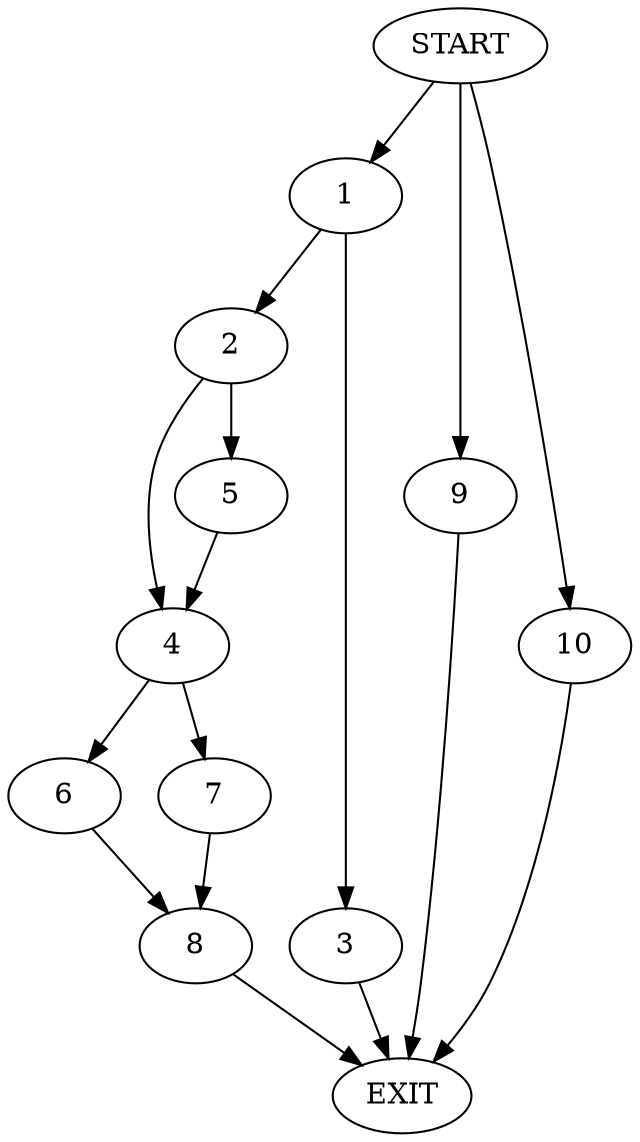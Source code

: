 digraph {
0 [label="START"]
11 [label="EXIT"]
0 -> 1
1 -> 2
1 -> 3
3 -> 11
2 -> 4
2 -> 5
5 -> 4
4 -> 6
4 -> 7
7 -> 8
6 -> 8
0 -> 9
9 -> 11
8 -> 11
0 -> 10
10 -> 11
}
